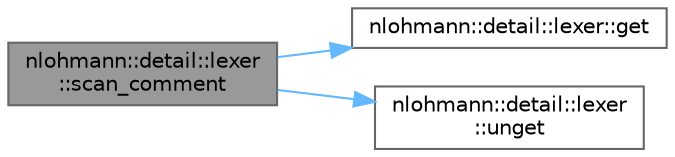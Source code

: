 digraph "nlohmann::detail::lexer::scan_comment"
{
 // LATEX_PDF_SIZE
  bgcolor="transparent";
  edge [fontname=Helvetica,fontsize=10,labelfontname=Helvetica,labelfontsize=10];
  node [fontname=Helvetica,fontsize=10,shape=box,height=0.2,width=0.4];
  rankdir="LR";
  Node1 [id="Node000001",label="nlohmann::detail::lexer\l::scan_comment",height=0.2,width=0.4,color="gray40", fillcolor="grey60", style="filled", fontcolor="black",tooltip="scan a comment"];
  Node1 -> Node2 [id="edge1_Node000001_Node000002",color="steelblue1",style="solid",tooltip=" "];
  Node2 [id="Node000002",label="nlohmann::detail::lexer::get",height=0.2,width=0.4,color="grey40", fillcolor="white", style="filled",URL="$classnlohmann_1_1detail_1_1lexer.html#a9cd3e4cf04d19be521beb8868c1a2fc9",tooltip=" "];
  Node1 -> Node3 [id="edge2_Node000001_Node000003",color="steelblue1",style="solid",tooltip=" "];
  Node3 [id="Node000003",label="nlohmann::detail::lexer\l::unget",height=0.2,width=0.4,color="grey40", fillcolor="white", style="filled",URL="$classnlohmann_1_1detail_1_1lexer.html#ab5811afe1c3efb0b769f7733b8373c6f",tooltip="unget current character (read it again on next get)"];
}
